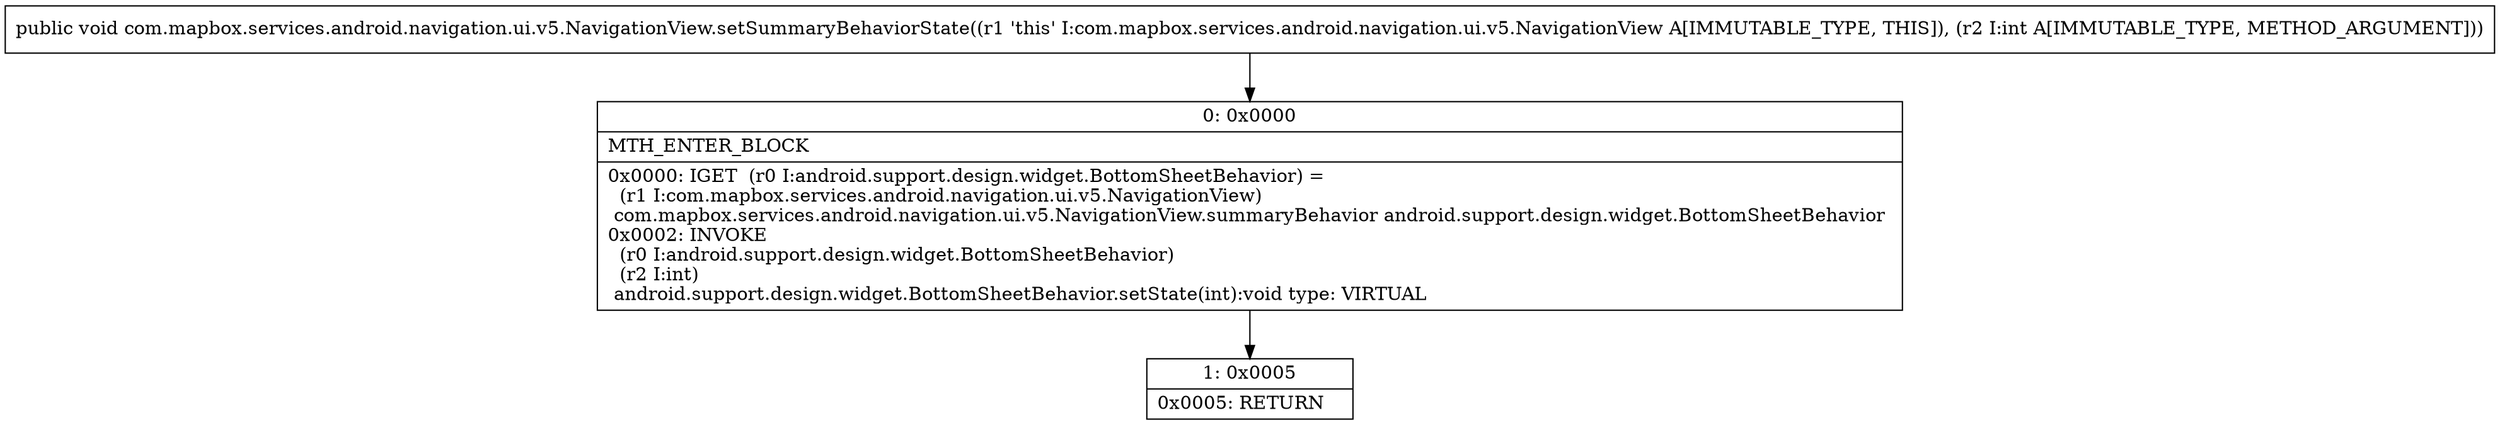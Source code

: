 digraph "CFG forcom.mapbox.services.android.navigation.ui.v5.NavigationView.setSummaryBehaviorState(I)V" {
Node_0 [shape=record,label="{0\:\ 0x0000|MTH_ENTER_BLOCK\l|0x0000: IGET  (r0 I:android.support.design.widget.BottomSheetBehavior) = \l  (r1 I:com.mapbox.services.android.navigation.ui.v5.NavigationView)\l com.mapbox.services.android.navigation.ui.v5.NavigationView.summaryBehavior android.support.design.widget.BottomSheetBehavior \l0x0002: INVOKE  \l  (r0 I:android.support.design.widget.BottomSheetBehavior)\l  (r2 I:int)\l android.support.design.widget.BottomSheetBehavior.setState(int):void type: VIRTUAL \l}"];
Node_1 [shape=record,label="{1\:\ 0x0005|0x0005: RETURN   \l}"];
MethodNode[shape=record,label="{public void com.mapbox.services.android.navigation.ui.v5.NavigationView.setSummaryBehaviorState((r1 'this' I:com.mapbox.services.android.navigation.ui.v5.NavigationView A[IMMUTABLE_TYPE, THIS]), (r2 I:int A[IMMUTABLE_TYPE, METHOD_ARGUMENT])) }"];
MethodNode -> Node_0;
Node_0 -> Node_1;
}

